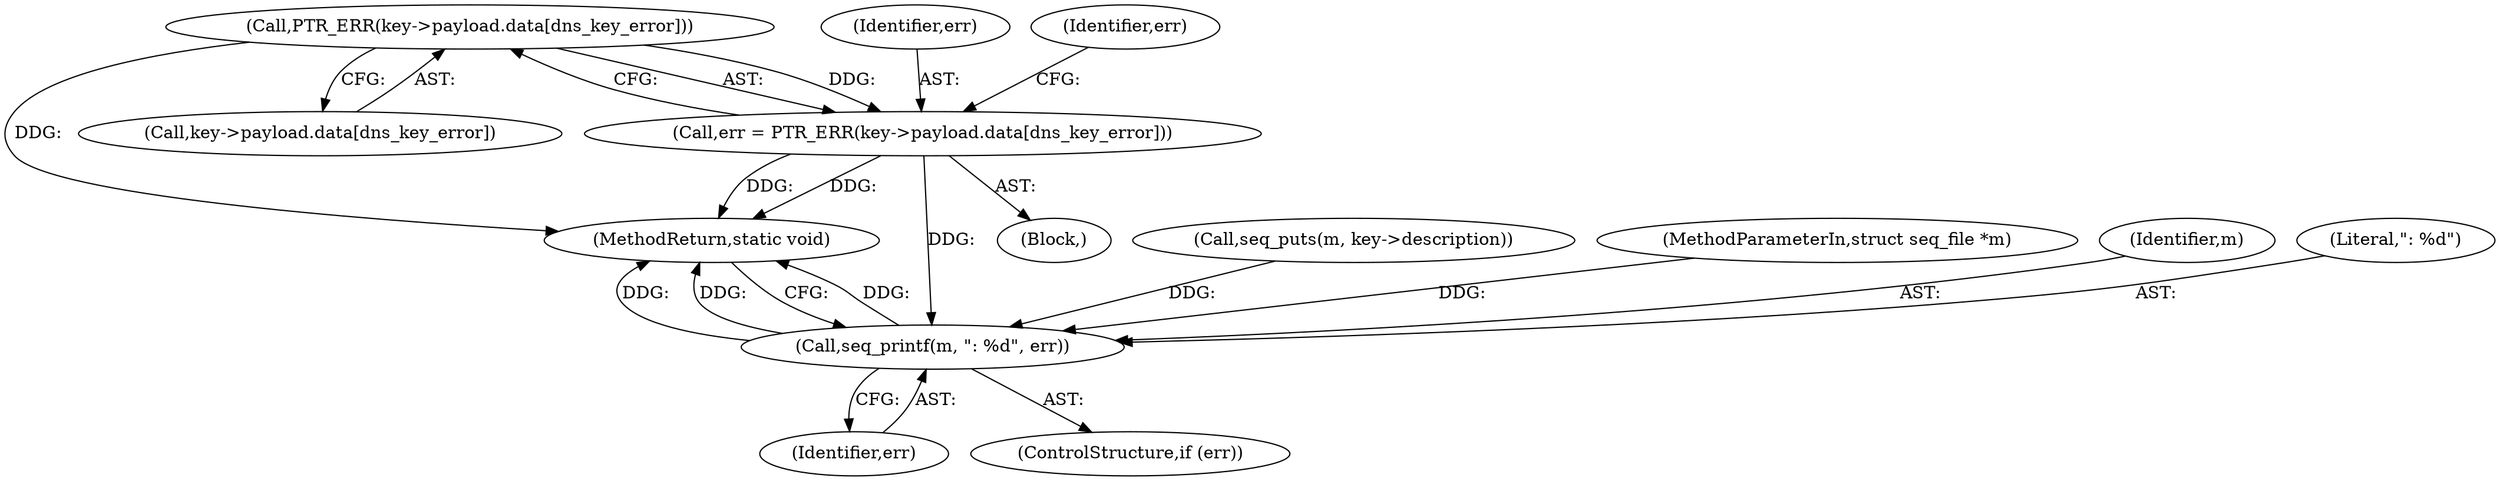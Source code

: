 digraph "0_linux_363b02dab09b3226f3bd1420dad9c72b79a42a76@array" {
"1000116" [label="(Call,PTR_ERR(key->payload.data[dns_key_error]))"];
"1000114" [label="(Call,err = PTR_ERR(key->payload.data[dns_key_error]))"];
"1000126" [label="(Call,seq_printf(m, \": %d\", err))"];
"1000104" [label="(Call,seq_puts(m, key->description))"];
"1000102" [label="(MethodParameterIn,struct seq_file *m)"];
"1000126" [label="(Call,seq_printf(m, \": %d\", err))"];
"1000117" [label="(Call,key->payload.data[dns_key_error])"];
"1000127" [label="(Identifier,m)"];
"1000129" [label="(Identifier,err)"];
"1000112" [label="(Block,)"];
"1000125" [label="(Identifier,err)"];
"1000124" [label="(ControlStructure,if (err))"];
"1000137" [label="(MethodReturn,static void)"];
"1000128" [label="(Literal,\": %d\")"];
"1000116" [label="(Call,PTR_ERR(key->payload.data[dns_key_error]))"];
"1000114" [label="(Call,err = PTR_ERR(key->payload.data[dns_key_error]))"];
"1000115" [label="(Identifier,err)"];
"1000116" -> "1000114"  [label="AST: "];
"1000116" -> "1000117"  [label="CFG: "];
"1000117" -> "1000116"  [label="AST: "];
"1000114" -> "1000116"  [label="CFG: "];
"1000116" -> "1000137"  [label="DDG: "];
"1000116" -> "1000114"  [label="DDG: "];
"1000114" -> "1000112"  [label="AST: "];
"1000115" -> "1000114"  [label="AST: "];
"1000125" -> "1000114"  [label="CFG: "];
"1000114" -> "1000137"  [label="DDG: "];
"1000114" -> "1000137"  [label="DDG: "];
"1000114" -> "1000126"  [label="DDG: "];
"1000126" -> "1000124"  [label="AST: "];
"1000126" -> "1000129"  [label="CFG: "];
"1000127" -> "1000126"  [label="AST: "];
"1000128" -> "1000126"  [label="AST: "];
"1000129" -> "1000126"  [label="AST: "];
"1000137" -> "1000126"  [label="CFG: "];
"1000126" -> "1000137"  [label="DDG: "];
"1000126" -> "1000137"  [label="DDG: "];
"1000126" -> "1000137"  [label="DDG: "];
"1000104" -> "1000126"  [label="DDG: "];
"1000102" -> "1000126"  [label="DDG: "];
}
